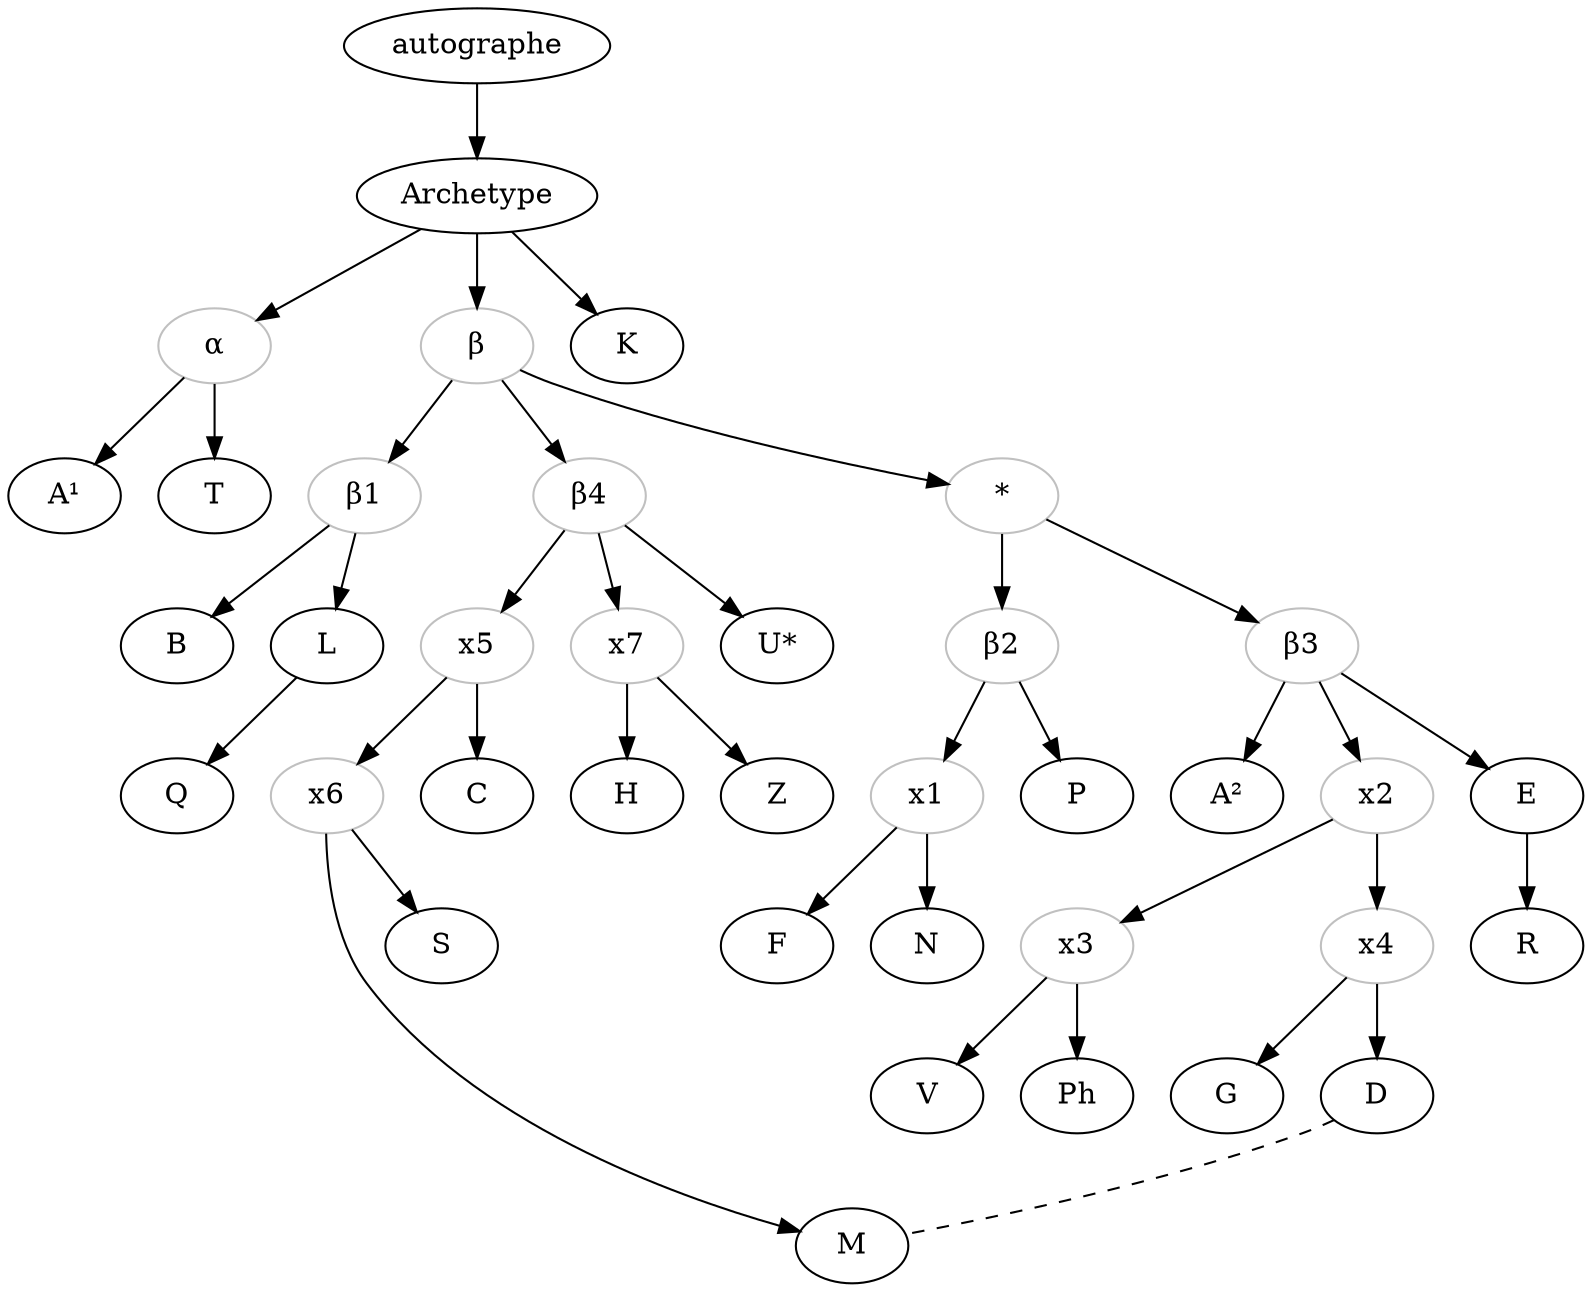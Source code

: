 digraph {
    alpha[color="grey", label="α"]
    beta[color="grey", label="β"]
    A1[label="A¹"]
    A2[label="A²"]
    B1[color="grey", label="β1"]
    B2[color="grey", label="β2"]
    B3[color="grey", label="β3"]
    B4[color="grey", label="β4"]
    x1[color="grey"]
    x2[color="grey"]
    x3[color="grey"]
    x4[color="grey"]
    x5[color="grey"]
    x6[color="grey"]
    x7[color="grey"]
    Uetoile[label="U*"]
    etoile[color="grey", label="*"]

    autographe -> Archetype;
    Archetype -> K;
    Archetype -> alpha;
    Archetype -> beta;

    alpha -> T;
    alpha -> A1;

    beta -> B1;
    beta -> etoile;
    etoile -> B2;
    etoile -> B3;

    beta -> B4;

    B1 -> B;
    B1 -> L;
    L -> Q;

    B2 -> P;
    B2 -> x1;
    x1 -> F;
    x1 -> N;

    B3 -> x2;
    B3 -> E;
    B3 -> A2;
    E -> R;

    x2 -> x3;
    x2 -> x4;
    x3 -> V;
    x3 -> Ph;

    x4 -> G;
    x4 -> D;

    B4 -> x5;
    B4 -> x7;
    B4 -> Uetoile;
    x5 -> C;
    x5 -> x6;
    x6 -> M;
    x6 -> S;
    x7 -> H;
    x7 -> Z;
    D -> M[dir=none, style="dashed"];
}
